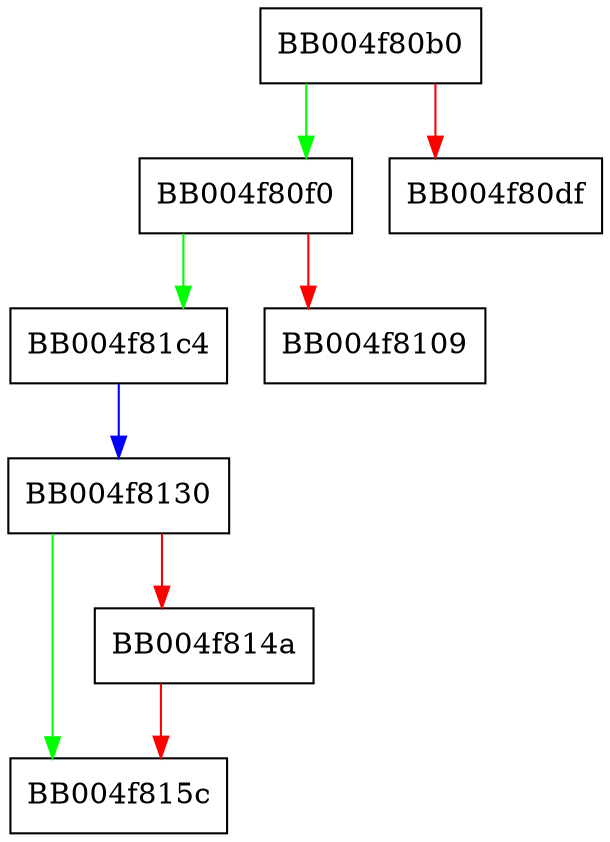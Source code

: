 digraph ossl_qlog_event_recovery_packet_lost {
  node [shape="box"];
  graph [splines=ortho];
  BB004f80b0 -> BB004f80f0 [color="green"];
  BB004f80b0 -> BB004f80df [color="red"];
  BB004f80f0 -> BB004f81c4 [color="green"];
  BB004f80f0 -> BB004f8109 [color="red"];
  BB004f8130 -> BB004f815c [color="green"];
  BB004f8130 -> BB004f814a [color="red"];
  BB004f814a -> BB004f815c [color="red"];
  BB004f81c4 -> BB004f8130 [color="blue"];
}
